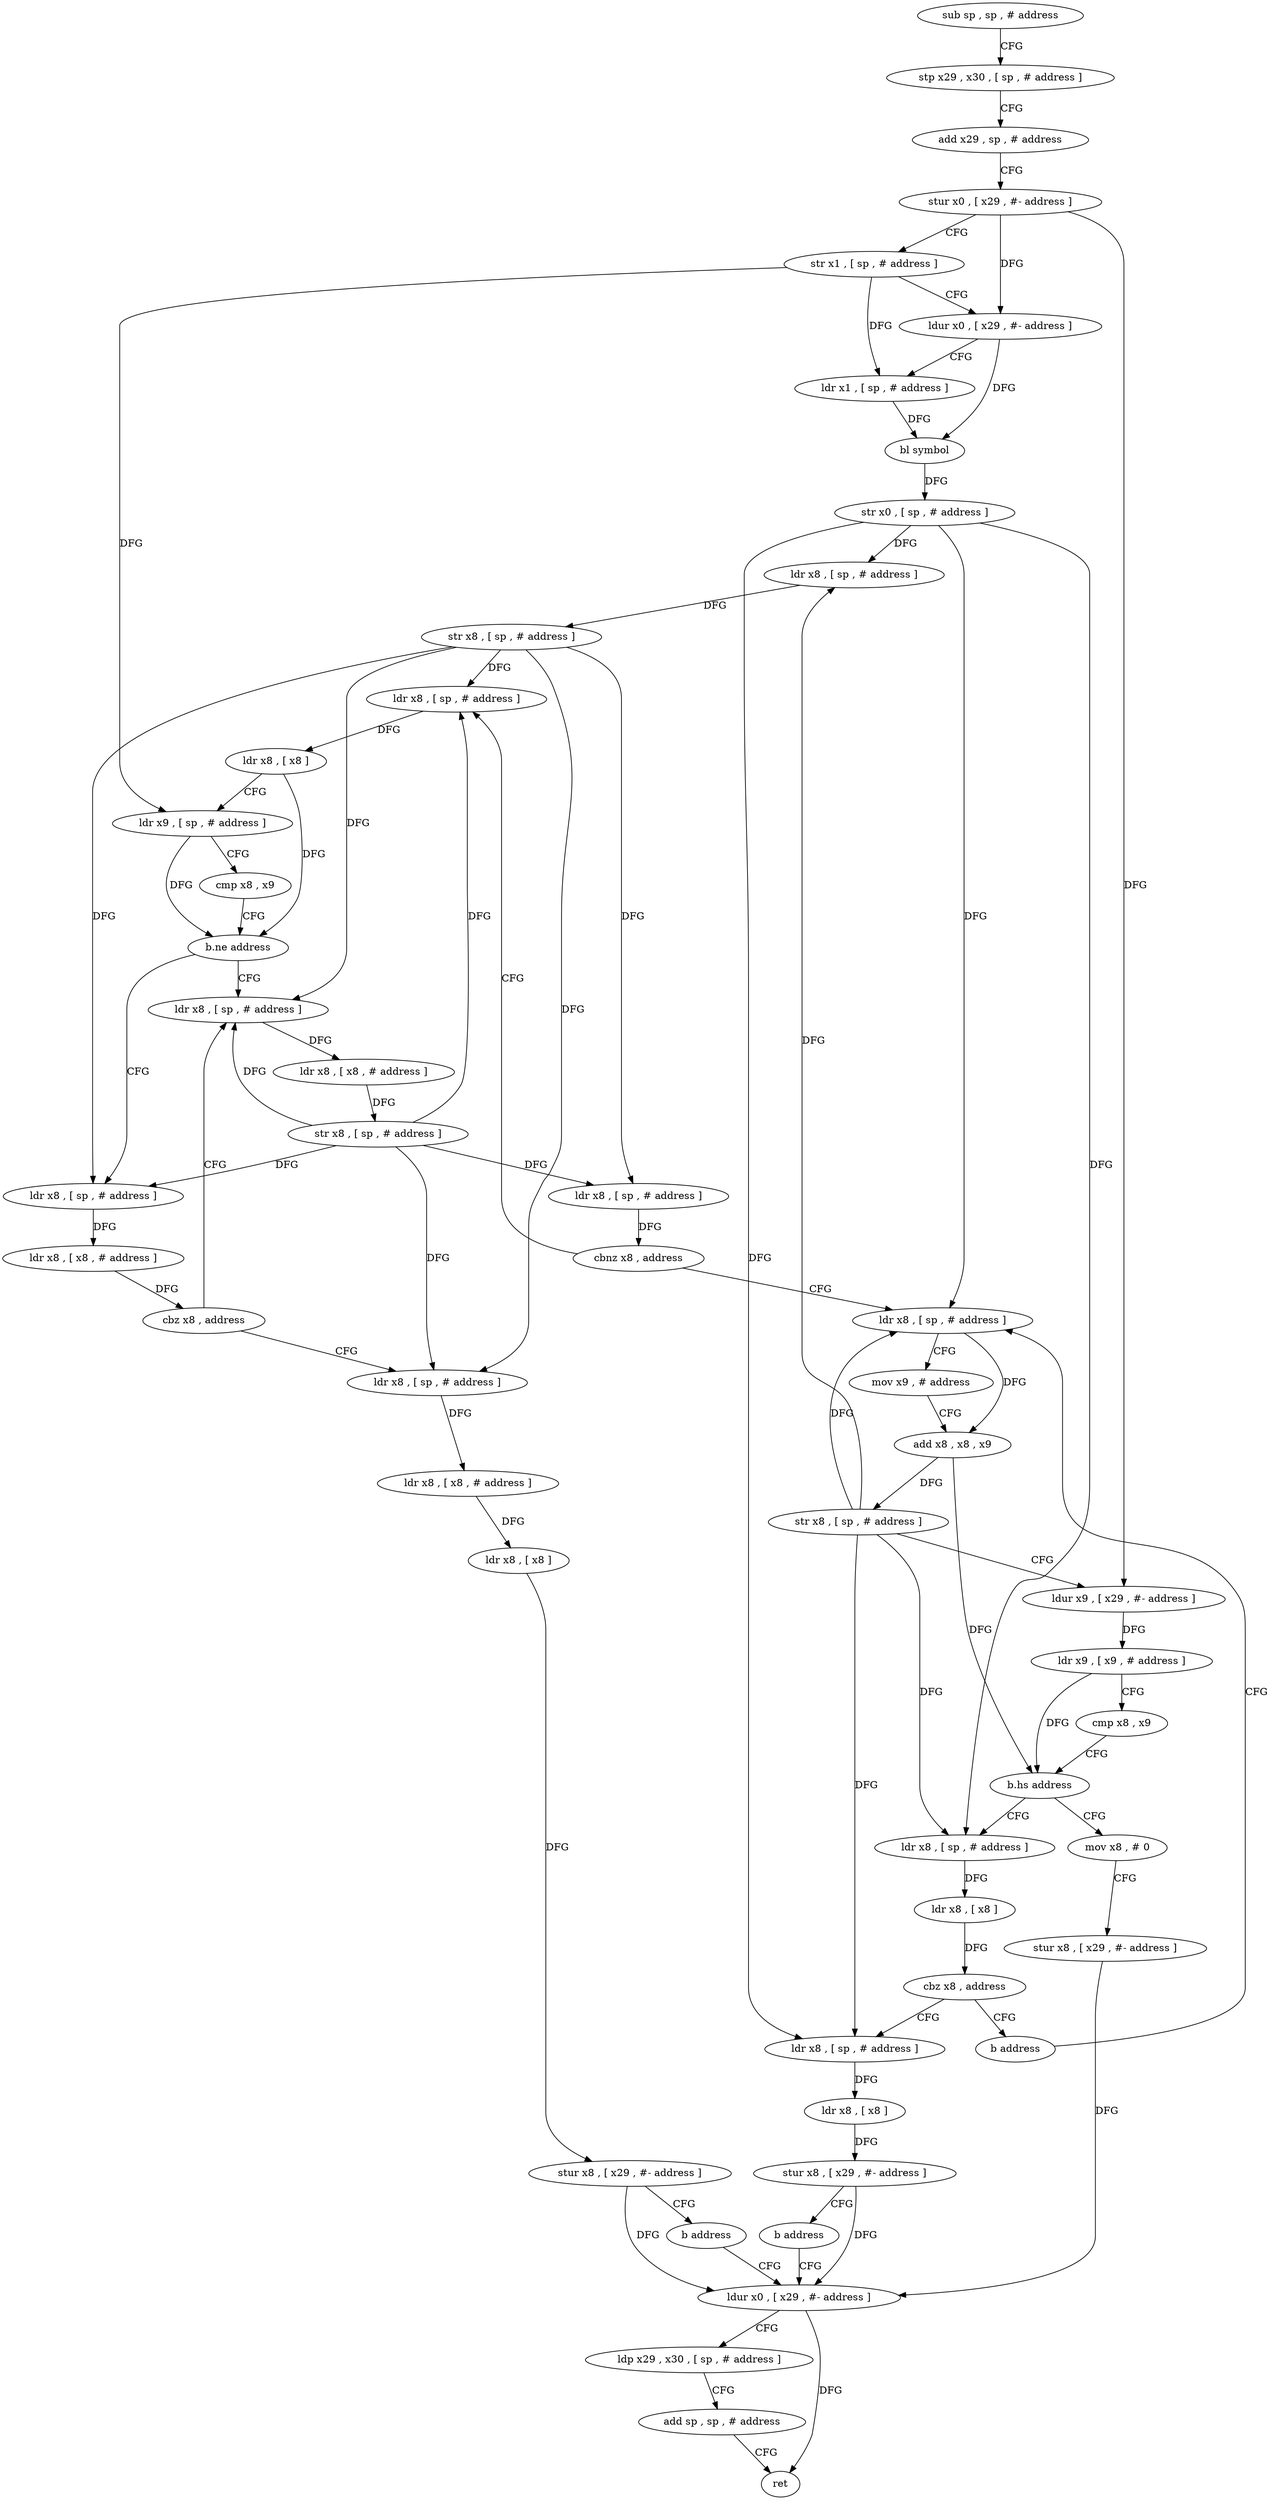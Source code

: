 digraph "func" {
"4232852" [label = "sub sp , sp , # address" ]
"4232856" [label = "stp x29 , x30 , [ sp , # address ]" ]
"4232860" [label = "add x29 , sp , # address" ]
"4232864" [label = "stur x0 , [ x29 , #- address ]" ]
"4232868" [label = "str x1 , [ sp , # address ]" ]
"4232872" [label = "ldur x0 , [ x29 , #- address ]" ]
"4232876" [label = "ldr x1 , [ sp , # address ]" ]
"4232880" [label = "bl symbol" ]
"4232884" [label = "str x0 , [ sp , # address ]" ]
"4232888" [label = "ldr x8 , [ sp , # address ]" ]
"4232892" [label = "str x8 , [ sp , # address ]" ]
"4232896" [label = "ldr x8 , [ sp , # address ]" ]
"4232948" [label = "ldr x8 , [ sp , # address ]" ]
"4232952" [label = "ldr x8 , [ x8 , # address ]" ]
"4232956" [label = "str x8 , [ sp , # address ]" ]
"4232960" [label = "ldr x8 , [ sp , # address ]" ]
"4232964" [label = "cbnz x8 , address" ]
"4232968" [label = "ldr x8 , [ sp , # address ]" ]
"4232916" [label = "ldr x8 , [ sp , # address ]" ]
"4232920" [label = "ldr x8 , [ x8 , # address ]" ]
"4232924" [label = "cbz x8 , address" ]
"4232928" [label = "ldr x8 , [ sp , # address ]" ]
"4232900" [label = "ldr x8 , [ x8 ]" ]
"4232904" [label = "ldr x9 , [ sp , # address ]" ]
"4232908" [label = "cmp x8 , x9" ]
"4232912" [label = "b.ne address" ]
"4232972" [label = "mov x9 , # address" ]
"4232976" [label = "add x8 , x8 , x9" ]
"4232980" [label = "str x8 , [ sp , # address ]" ]
"4232984" [label = "ldur x9 , [ x29 , #- address ]" ]
"4232988" [label = "ldr x9 , [ x9 , # address ]" ]
"4232992" [label = "cmp x8 , x9" ]
"4232996" [label = "b.hs address" ]
"4233032" [label = "mov x8 , # 0" ]
"4233000" [label = "ldr x8 , [ sp , # address ]" ]
"4232932" [label = "ldr x8 , [ x8 , # address ]" ]
"4232936" [label = "ldr x8 , [ x8 ]" ]
"4232940" [label = "stur x8 , [ x29 , #- address ]" ]
"4232944" [label = "b address" ]
"4233040" [label = "ldur x0 , [ x29 , #- address ]" ]
"4233036" [label = "stur x8 , [ x29 , #- address ]" ]
"4233004" [label = "ldr x8 , [ x8 ]" ]
"4233008" [label = "cbz x8 , address" ]
"4233028" [label = "b address" ]
"4233012" [label = "ldr x8 , [ sp , # address ]" ]
"4233044" [label = "ldp x29 , x30 , [ sp , # address ]" ]
"4233048" [label = "add sp , sp , # address" ]
"4233052" [label = "ret" ]
"4233016" [label = "ldr x8 , [ x8 ]" ]
"4233020" [label = "stur x8 , [ x29 , #- address ]" ]
"4233024" [label = "b address" ]
"4232852" -> "4232856" [ label = "CFG" ]
"4232856" -> "4232860" [ label = "CFG" ]
"4232860" -> "4232864" [ label = "CFG" ]
"4232864" -> "4232868" [ label = "CFG" ]
"4232864" -> "4232872" [ label = "DFG" ]
"4232864" -> "4232984" [ label = "DFG" ]
"4232868" -> "4232872" [ label = "CFG" ]
"4232868" -> "4232876" [ label = "DFG" ]
"4232868" -> "4232904" [ label = "DFG" ]
"4232872" -> "4232876" [ label = "CFG" ]
"4232872" -> "4232880" [ label = "DFG" ]
"4232876" -> "4232880" [ label = "DFG" ]
"4232880" -> "4232884" [ label = "DFG" ]
"4232884" -> "4232888" [ label = "DFG" ]
"4232884" -> "4232968" [ label = "DFG" ]
"4232884" -> "4233000" [ label = "DFG" ]
"4232884" -> "4233012" [ label = "DFG" ]
"4232888" -> "4232892" [ label = "DFG" ]
"4232892" -> "4232896" [ label = "DFG" ]
"4232892" -> "4232948" [ label = "DFG" ]
"4232892" -> "4232960" [ label = "DFG" ]
"4232892" -> "4232916" [ label = "DFG" ]
"4232892" -> "4232928" [ label = "DFG" ]
"4232896" -> "4232900" [ label = "DFG" ]
"4232948" -> "4232952" [ label = "DFG" ]
"4232952" -> "4232956" [ label = "DFG" ]
"4232956" -> "4232960" [ label = "DFG" ]
"4232956" -> "4232896" [ label = "DFG" ]
"4232956" -> "4232948" [ label = "DFG" ]
"4232956" -> "4232916" [ label = "DFG" ]
"4232956" -> "4232928" [ label = "DFG" ]
"4232960" -> "4232964" [ label = "DFG" ]
"4232964" -> "4232896" [ label = "CFG" ]
"4232964" -> "4232968" [ label = "CFG" ]
"4232968" -> "4232972" [ label = "CFG" ]
"4232968" -> "4232976" [ label = "DFG" ]
"4232916" -> "4232920" [ label = "DFG" ]
"4232920" -> "4232924" [ label = "DFG" ]
"4232924" -> "4232948" [ label = "CFG" ]
"4232924" -> "4232928" [ label = "CFG" ]
"4232928" -> "4232932" [ label = "DFG" ]
"4232900" -> "4232904" [ label = "CFG" ]
"4232900" -> "4232912" [ label = "DFG" ]
"4232904" -> "4232908" [ label = "CFG" ]
"4232904" -> "4232912" [ label = "DFG" ]
"4232908" -> "4232912" [ label = "CFG" ]
"4232912" -> "4232948" [ label = "CFG" ]
"4232912" -> "4232916" [ label = "CFG" ]
"4232972" -> "4232976" [ label = "CFG" ]
"4232976" -> "4232980" [ label = "DFG" ]
"4232976" -> "4232996" [ label = "DFG" ]
"4232980" -> "4232984" [ label = "CFG" ]
"4232980" -> "4232888" [ label = "DFG" ]
"4232980" -> "4232968" [ label = "DFG" ]
"4232980" -> "4233000" [ label = "DFG" ]
"4232980" -> "4233012" [ label = "DFG" ]
"4232984" -> "4232988" [ label = "DFG" ]
"4232988" -> "4232992" [ label = "CFG" ]
"4232988" -> "4232996" [ label = "DFG" ]
"4232992" -> "4232996" [ label = "CFG" ]
"4232996" -> "4233032" [ label = "CFG" ]
"4232996" -> "4233000" [ label = "CFG" ]
"4233032" -> "4233036" [ label = "CFG" ]
"4233000" -> "4233004" [ label = "DFG" ]
"4232932" -> "4232936" [ label = "DFG" ]
"4232936" -> "4232940" [ label = "DFG" ]
"4232940" -> "4232944" [ label = "CFG" ]
"4232940" -> "4233040" [ label = "DFG" ]
"4232944" -> "4233040" [ label = "CFG" ]
"4233040" -> "4233044" [ label = "CFG" ]
"4233040" -> "4233052" [ label = "DFG" ]
"4233036" -> "4233040" [ label = "DFG" ]
"4233004" -> "4233008" [ label = "DFG" ]
"4233008" -> "4233028" [ label = "CFG" ]
"4233008" -> "4233012" [ label = "CFG" ]
"4233028" -> "4232968" [ label = "CFG" ]
"4233012" -> "4233016" [ label = "DFG" ]
"4233044" -> "4233048" [ label = "CFG" ]
"4233048" -> "4233052" [ label = "CFG" ]
"4233016" -> "4233020" [ label = "DFG" ]
"4233020" -> "4233024" [ label = "CFG" ]
"4233020" -> "4233040" [ label = "DFG" ]
"4233024" -> "4233040" [ label = "CFG" ]
}
